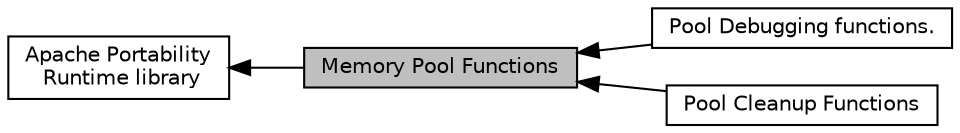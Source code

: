 digraph "Memory Pool Functions"
{
  edge [fontname="Helvetica",fontsize="10",labelfontname="Helvetica",labelfontsize="10"];
  node [fontname="Helvetica",fontsize="10",shape=box];
  rankdir=LR;
  Node1 [label="Memory Pool Functions",height=0.2,width=0.4,color="black", fillcolor="grey75", style="filled", fontcolor="black",tooltip=" "];
  Node4 [label="Pool Debugging functions.",height=0.2,width=0.4,color="black", fillcolor="white", style="filled",URL="$group___pool_debug.html",tooltip=" "];
  Node3 [label="Pool Cleanup Functions",height=0.2,width=0.4,color="black", fillcolor="white", style="filled",URL="$group___pool_cleanup.html",tooltip=" "];
  Node2 [label="Apache Portability\l Runtime library",height=0.2,width=0.4,color="black", fillcolor="white", style="filled",URL="$group___a_p_r.html",tooltip=" "];
  Node2->Node1 [shape=plaintext, dir="back", style="solid"];
  Node1->Node3 [shape=plaintext, dir="back", style="solid"];
  Node1->Node4 [shape=plaintext, dir="back", style="solid"];
}
